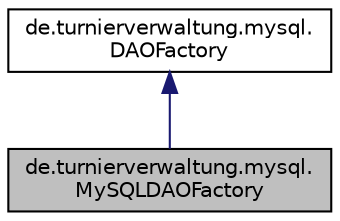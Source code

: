 digraph "de.turnierverwaltung.mysql.MySQLDAOFactory"
{
  edge [fontname="Helvetica",fontsize="10",labelfontname="Helvetica",labelfontsize="10"];
  node [fontname="Helvetica",fontsize="10",shape=record];
  Node1 [label="de.turnierverwaltung.mysql.\lMySQLDAOFactory",height=0.2,width=0.4,color="black", fillcolor="grey75", style="filled", fontcolor="black"];
  Node2 -> Node1 [dir="back",color="midnightblue",fontsize="10",style="solid"];
  Node2 [label="de.turnierverwaltung.mysql.\lDAOFactory",height=0.2,width=0.4,color="black", fillcolor="white", style="filled",URL="$classde_1_1turnierverwaltung_1_1mysql_1_1_d_a_o_factory.html"];
}
